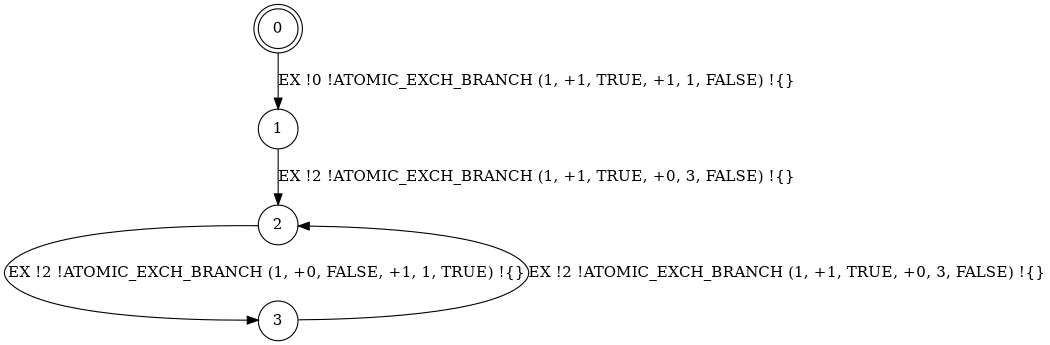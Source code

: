digraph BCG {
size = "7, 10.5";
center = TRUE;
node [shape = circle];
0 [peripheries = 2];
0 -> 1 [label = "EX !0 !ATOMIC_EXCH_BRANCH (1, +1, TRUE, +1, 1, FALSE) !{}"];
1 -> 2 [label = "EX !2 !ATOMIC_EXCH_BRANCH (1, +1, TRUE, +0, 3, FALSE) !{}"];
2 -> 3 [label = "EX !2 !ATOMIC_EXCH_BRANCH (1, +0, FALSE, +1, 1, TRUE) !{}"];
3 -> 2 [label = "EX !2 !ATOMIC_EXCH_BRANCH (1, +1, TRUE, +0, 3, FALSE) !{}"];
}
